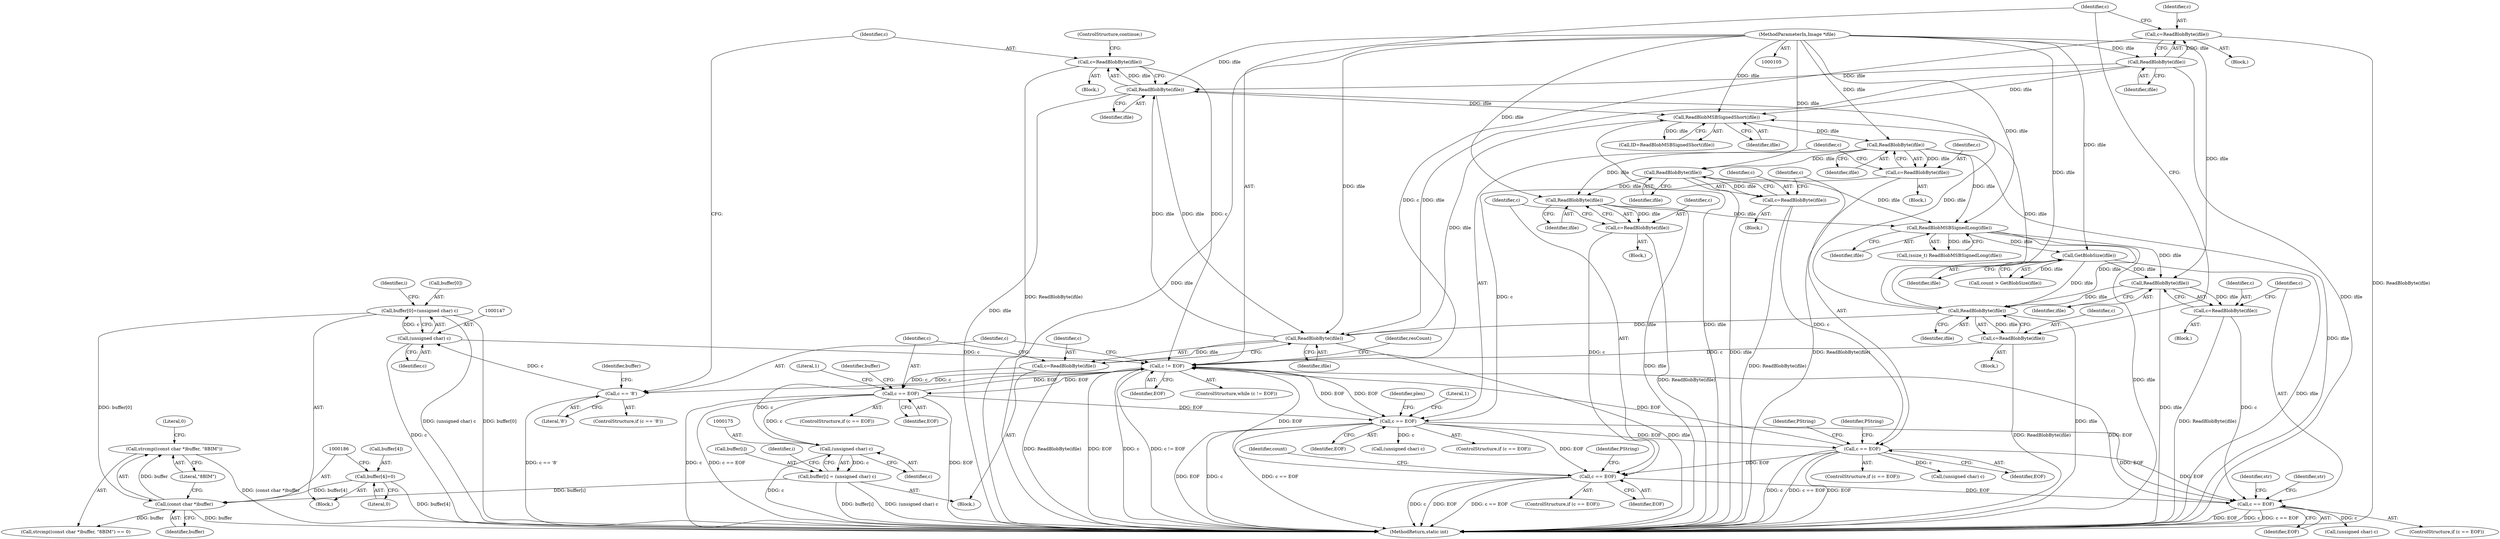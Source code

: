 digraph "0_ImageMagick_cb1214c124e1bd61f7dd551b94a794864861592e@API" {
"1000184" [label="(Call,strcmp((const char *)buffer, \"8BIM\"))"];
"1000185" [label="(Call,(const char *)buffer)"];
"1000177" [label="(Call,buffer[4]=0)"];
"1000142" [label="(Call,buffer[0]=(unsigned char) c)"];
"1000146" [label="(Call,(unsigned char) c)"];
"1000137" [label="(Call,c == '8')"];
"1000132" [label="(Call,c != EOF)"];
"1000127" [label="(Call,c=ReadBlobByte(ifile))"];
"1000129" [label="(Call,ReadBlobByte(ifile))"];
"1000106" [label="(MethodParameterIn,Image *ifile)"];
"1000484" [label="(Call,c=ReadBlobByte(ifile))"];
"1000486" [label="(Call,ReadBlobByte(ifile))"];
"1000330" [label="(Call,GetBlobSize(ifile))"];
"1000321" [label="(Call,ReadBlobMSBSignedLong(ifile))"];
"1000264" [label="(Call,ReadBlobByte(ifile))"];
"1000217" [label="(Call,ReadBlobByte(ifile))"];
"1000204" [label="(Call,ReadBlobMSBSignedShort(ifile))"];
"1000199" [label="(Call,ReadBlobByte(ifile))"];
"1000161" [label="(Call,ReadBlobByte(ifile))"];
"1000301" [label="(Call,ReadBlobByte(ifile))"];
"1000382" [label="(Call,ReadBlobByte(ifile))"];
"1000197" [label="(Call,c=ReadBlobByte(ifile))"];
"1000174" [label="(Call,(unsigned char) c)"];
"1000164" [label="(Call,c == EOF)"];
"1000159" [label="(Call,c=ReadBlobByte(ifile))"];
"1000385" [label="(Call,c == EOF)"];
"1000380" [label="(Call,c=ReadBlobByte(ifile))"];
"1000267" [label="(Call,c == EOF)"];
"1000262" [label="(Call,c=ReadBlobByte(ifile))"];
"1000220" [label="(Call,c == EOF)"];
"1000215" [label="(Call,c=ReadBlobByte(ifile))"];
"1000304" [label="(Call,c == EOF)"];
"1000299" [label="(Call,c=ReadBlobByte(ifile))"];
"1000170" [label="(Call,buffer[i] = (unsigned char) c)"];
"1000227" [label="(Identifier,plen)"];
"1000133" [label="(Identifier,c)"];
"1000204" [label="(Call,ReadBlobMSBSignedShort(ifile))"];
"1000177" [label="(Call,buffer[4]=0)"];
"1000385" [label="(Call,c == EOF)"];
"1000137" [label="(Call,c == '8')"];
"1000134" [label="(Identifier,EOF)"];
"1000264" [label="(Call,ReadBlobByte(ifile))"];
"1000406" [label="(Identifier,str)"];
"1000166" [label="(Identifier,EOF)"];
"1000386" [label="(Identifier,c)"];
"1000484" [label="(Call,c=ReadBlobByte(ifile))"];
"1000187" [label="(Identifier,buffer)"];
"1000129" [label="(Call,ReadBlobByte(ifile))"];
"1000272" [label="(Identifier,PString)"];
"1000183" [label="(Call,strcmp((const char *)buffer, \"8BIM\") == 0)"];
"1000127" [label="(Call,c=ReadBlobByte(ifile))"];
"1000201" [label="(ControlStructure,continue;)"];
"1000302" [label="(Identifier,ifile)"];
"1000213" [label="(Block,)"];
"1000301" [label="(Call,ReadBlobByte(ifile))"];
"1000135" [label="(Block,)"];
"1000139" [label="(Literal,'8')"];
"1000298" [label="(Block,)"];
"1000132" [label="(Call,c != EOF)"];
"1000268" [label="(Identifier,c)"];
"1000225" [label="(Literal,1)"];
"1000188" [label="(Literal,\"8BIM\")"];
"1000172" [label="(Identifier,buffer)"];
"1000486" [label="(Call,ReadBlobByte(ifile))"];
"1000181" [label="(Literal,0)"];
"1000131" [label="(ControlStructure,while (c != EOF))"];
"1000322" [label="(Identifier,ifile)"];
"1000222" [label="(Identifier,EOF)"];
"1000185" [label="(Call,(const char *)buffer)"];
"1000199" [label="(Call,ReadBlobByte(ifile))"];
"1000165" [label="(Identifier,c)"];
"1000330" [label="(Call,GetBlobSize(ifile))"];
"1000299" [label="(Call,c=ReadBlobByte(ifile))"];
"1000265" [label="(Identifier,ifile)"];
"1000381" [label="(Identifier,c)"];
"1000159" [label="(Call,c=ReadBlobByte(ifile))"];
"1000198" [label="(Identifier,c)"];
"1000140" [label="(Block,)"];
"1000261" [label="(Block,)"];
"1000162" [label="(Identifier,ifile)"];
"1000217" [label="(Call,ReadBlobByte(ifile))"];
"1000485" [label="(Identifier,c)"];
"1000138" [label="(Identifier,c)"];
"1000157" [label="(Identifier,i)"];
"1000144" [label="(Identifier,buffer)"];
"1000189" [label="(Literal,0)"];
"1000382" [label="(Call,ReadBlobByte(ifile))"];
"1000384" [label="(ControlStructure,if (c == EOF))"];
"1000387" [label="(Identifier,EOF)"];
"1000306" [label="(Identifier,EOF)"];
"1000284" [label="(Call,(unsigned char) c)"];
"1000282" [label="(Identifier,PString)"];
"1000148" [label="(Identifier,c)"];
"1000228" [label="(Call,(unsigned char) c)"];
"1000300" [label="(Identifier,c)"];
"1000303" [label="(ControlStructure,if (c == EOF))"];
"1000305" [label="(Identifier,c)"];
"1000216" [label="(Identifier,c)"];
"1000151" [label="(Identifier,i)"];
"1000169" [label="(Literal,1)"];
"1000379" [label="(Block,)"];
"1000263" [label="(Identifier,c)"];
"1000143" [label="(Call,buffer[0])"];
"1000161" [label="(Call,ReadBlobByte(ifile))"];
"1000267" [label="(Call,c == EOF)"];
"1000200" [label="(Identifier,ifile)"];
"1000184" [label="(Call,strcmp((const char *)buffer, \"8BIM\"))"];
"1000309" [label="(Identifier,PString)"];
"1000383" [label="(Identifier,ifile)"];
"1000380" [label="(Call,c=ReadBlobByte(ifile))"];
"1000142" [label="(Call,buffer[0]=(unsigned char) c)"];
"1000269" [label="(Identifier,EOF)"];
"1000489" [label="(Identifier,resCount)"];
"1000266" [label="(ControlStructure,if (c == EOF))"];
"1000108" [label="(Block,)"];
"1000197" [label="(Call,c=ReadBlobByte(ifile))"];
"1000318" [label="(Identifier,count)"];
"1000176" [label="(Identifier,c)"];
"1000170" [label="(Call,buffer[i] = (unsigned char) c)"];
"1000146" [label="(Call,(unsigned char) c)"];
"1000490" [label="(MethodReturn,static int)"];
"1000158" [label="(Block,)"];
"1000196" [label="(Block,)"];
"1000163" [label="(ControlStructure,if (c == EOF))"];
"1000304" [label="(Call,c == EOF)"];
"1000262" [label="(Call,c=ReadBlobByte(ifile))"];
"1000128" [label="(Identifier,c)"];
"1000321" [label="(Call,ReadBlobMSBSignedLong(ifile))"];
"1000220" [label="(Call,c == EOF)"];
"1000218" [label="(Identifier,ifile)"];
"1000390" [label="(Identifier,str)"];
"1000164" [label="(Call,c == EOF)"];
"1000174" [label="(Call,(unsigned char) c)"];
"1000219" [label="(ControlStructure,if (c == EOF))"];
"1000408" [label="(Call,(unsigned char) c)"];
"1000171" [label="(Call,buffer[i])"];
"1000178" [label="(Call,buffer[4])"];
"1000130" [label="(Identifier,ifile)"];
"1000205" [label="(Identifier,ifile)"];
"1000328" [label="(Call,count > GetBlobSize(ifile))"];
"1000487" [label="(Identifier,ifile)"];
"1000106" [label="(MethodParameterIn,Image *ifile)"];
"1000221" [label="(Identifier,c)"];
"1000215" [label="(Call,c=ReadBlobByte(ifile))"];
"1000331" [label="(Identifier,ifile)"];
"1000319" [label="(Call,(ssize_t) ReadBlobMSBSignedLong(ifile))"];
"1000160" [label="(Identifier,c)"];
"1000202" [label="(Call,ID=ReadBlobMSBSignedShort(ifile))"];
"1000136" [label="(ControlStructure,if (c == '8'))"];
"1000184" -> "1000183"  [label="AST: "];
"1000184" -> "1000188"  [label="CFG: "];
"1000185" -> "1000184"  [label="AST: "];
"1000188" -> "1000184"  [label="AST: "];
"1000189" -> "1000184"  [label="CFG: "];
"1000184" -> "1000490"  [label="DDG: (const char *)buffer"];
"1000185" -> "1000184"  [label="DDG: buffer"];
"1000185" -> "1000187"  [label="CFG: "];
"1000186" -> "1000185"  [label="AST: "];
"1000187" -> "1000185"  [label="AST: "];
"1000188" -> "1000185"  [label="CFG: "];
"1000185" -> "1000490"  [label="DDG: buffer"];
"1000185" -> "1000183"  [label="DDG: buffer"];
"1000177" -> "1000185"  [label="DDG: buffer[4]"];
"1000142" -> "1000185"  [label="DDG: buffer[0]"];
"1000170" -> "1000185"  [label="DDG: buffer[i]"];
"1000177" -> "1000140"  [label="AST: "];
"1000177" -> "1000181"  [label="CFG: "];
"1000178" -> "1000177"  [label="AST: "];
"1000181" -> "1000177"  [label="AST: "];
"1000186" -> "1000177"  [label="CFG: "];
"1000177" -> "1000490"  [label="DDG: buffer[4]"];
"1000142" -> "1000140"  [label="AST: "];
"1000142" -> "1000146"  [label="CFG: "];
"1000143" -> "1000142"  [label="AST: "];
"1000146" -> "1000142"  [label="AST: "];
"1000151" -> "1000142"  [label="CFG: "];
"1000142" -> "1000490"  [label="DDG: buffer[0]"];
"1000142" -> "1000490"  [label="DDG: (unsigned char) c"];
"1000146" -> "1000142"  [label="DDG: c"];
"1000146" -> "1000148"  [label="CFG: "];
"1000147" -> "1000146"  [label="AST: "];
"1000148" -> "1000146"  [label="AST: "];
"1000146" -> "1000490"  [label="DDG: c"];
"1000146" -> "1000132"  [label="DDG: c"];
"1000137" -> "1000146"  [label="DDG: c"];
"1000137" -> "1000136"  [label="AST: "];
"1000137" -> "1000139"  [label="CFG: "];
"1000138" -> "1000137"  [label="AST: "];
"1000139" -> "1000137"  [label="AST: "];
"1000144" -> "1000137"  [label="CFG: "];
"1000198" -> "1000137"  [label="CFG: "];
"1000137" -> "1000490"  [label="DDG: c == '8'"];
"1000132" -> "1000137"  [label="DDG: c"];
"1000132" -> "1000131"  [label="AST: "];
"1000132" -> "1000134"  [label="CFG: "];
"1000133" -> "1000132"  [label="AST: "];
"1000134" -> "1000132"  [label="AST: "];
"1000138" -> "1000132"  [label="CFG: "];
"1000489" -> "1000132"  [label="CFG: "];
"1000132" -> "1000490"  [label="DDG: c != EOF"];
"1000132" -> "1000490"  [label="DDG: EOF"];
"1000132" -> "1000490"  [label="DDG: c"];
"1000127" -> "1000132"  [label="DDG: c"];
"1000484" -> "1000132"  [label="DDG: c"];
"1000197" -> "1000132"  [label="DDG: c"];
"1000174" -> "1000132"  [label="DDG: c"];
"1000385" -> "1000132"  [label="DDG: EOF"];
"1000267" -> "1000132"  [label="DDG: EOF"];
"1000164" -> "1000132"  [label="DDG: EOF"];
"1000220" -> "1000132"  [label="DDG: EOF"];
"1000304" -> "1000132"  [label="DDG: EOF"];
"1000132" -> "1000164"  [label="DDG: EOF"];
"1000132" -> "1000220"  [label="DDG: EOF"];
"1000127" -> "1000108"  [label="AST: "];
"1000127" -> "1000129"  [label="CFG: "];
"1000128" -> "1000127"  [label="AST: "];
"1000129" -> "1000127"  [label="AST: "];
"1000133" -> "1000127"  [label="CFG: "];
"1000127" -> "1000490"  [label="DDG: ReadBlobByte(ifile)"];
"1000129" -> "1000127"  [label="DDG: ifile"];
"1000129" -> "1000130"  [label="CFG: "];
"1000130" -> "1000129"  [label="AST: "];
"1000129" -> "1000490"  [label="DDG: ifile"];
"1000106" -> "1000129"  [label="DDG: ifile"];
"1000129" -> "1000161"  [label="DDG: ifile"];
"1000129" -> "1000199"  [label="DDG: ifile"];
"1000129" -> "1000204"  [label="DDG: ifile"];
"1000106" -> "1000105"  [label="AST: "];
"1000106" -> "1000490"  [label="DDG: ifile"];
"1000106" -> "1000161"  [label="DDG: ifile"];
"1000106" -> "1000199"  [label="DDG: ifile"];
"1000106" -> "1000204"  [label="DDG: ifile"];
"1000106" -> "1000217"  [label="DDG: ifile"];
"1000106" -> "1000264"  [label="DDG: ifile"];
"1000106" -> "1000301"  [label="DDG: ifile"];
"1000106" -> "1000321"  [label="DDG: ifile"];
"1000106" -> "1000330"  [label="DDG: ifile"];
"1000106" -> "1000382"  [label="DDG: ifile"];
"1000106" -> "1000486"  [label="DDG: ifile"];
"1000484" -> "1000135"  [label="AST: "];
"1000484" -> "1000486"  [label="CFG: "];
"1000485" -> "1000484"  [label="AST: "];
"1000486" -> "1000484"  [label="AST: "];
"1000133" -> "1000484"  [label="CFG: "];
"1000484" -> "1000490"  [label="DDG: ReadBlobByte(ifile)"];
"1000486" -> "1000484"  [label="DDG: ifile"];
"1000486" -> "1000487"  [label="CFG: "];
"1000487" -> "1000486"  [label="AST: "];
"1000486" -> "1000490"  [label="DDG: ifile"];
"1000486" -> "1000161"  [label="DDG: ifile"];
"1000486" -> "1000199"  [label="DDG: ifile"];
"1000486" -> "1000204"  [label="DDG: ifile"];
"1000330" -> "1000486"  [label="DDG: ifile"];
"1000382" -> "1000486"  [label="DDG: ifile"];
"1000321" -> "1000486"  [label="DDG: ifile"];
"1000330" -> "1000328"  [label="AST: "];
"1000330" -> "1000331"  [label="CFG: "];
"1000331" -> "1000330"  [label="AST: "];
"1000328" -> "1000330"  [label="CFG: "];
"1000330" -> "1000490"  [label="DDG: ifile"];
"1000330" -> "1000328"  [label="DDG: ifile"];
"1000321" -> "1000330"  [label="DDG: ifile"];
"1000330" -> "1000382"  [label="DDG: ifile"];
"1000321" -> "1000319"  [label="AST: "];
"1000321" -> "1000322"  [label="CFG: "];
"1000322" -> "1000321"  [label="AST: "];
"1000319" -> "1000321"  [label="CFG: "];
"1000321" -> "1000490"  [label="DDG: ifile"];
"1000321" -> "1000319"  [label="DDG: ifile"];
"1000264" -> "1000321"  [label="DDG: ifile"];
"1000217" -> "1000321"  [label="DDG: ifile"];
"1000301" -> "1000321"  [label="DDG: ifile"];
"1000321" -> "1000382"  [label="DDG: ifile"];
"1000264" -> "1000262"  [label="AST: "];
"1000264" -> "1000265"  [label="CFG: "];
"1000265" -> "1000264"  [label="AST: "];
"1000262" -> "1000264"  [label="CFG: "];
"1000264" -> "1000490"  [label="DDG: ifile"];
"1000264" -> "1000262"  [label="DDG: ifile"];
"1000217" -> "1000264"  [label="DDG: ifile"];
"1000264" -> "1000301"  [label="DDG: ifile"];
"1000217" -> "1000215"  [label="AST: "];
"1000217" -> "1000218"  [label="CFG: "];
"1000218" -> "1000217"  [label="AST: "];
"1000215" -> "1000217"  [label="CFG: "];
"1000217" -> "1000490"  [label="DDG: ifile"];
"1000217" -> "1000215"  [label="DDG: ifile"];
"1000204" -> "1000217"  [label="DDG: ifile"];
"1000217" -> "1000301"  [label="DDG: ifile"];
"1000204" -> "1000202"  [label="AST: "];
"1000204" -> "1000205"  [label="CFG: "];
"1000205" -> "1000204"  [label="AST: "];
"1000202" -> "1000204"  [label="CFG: "];
"1000204" -> "1000490"  [label="DDG: ifile"];
"1000204" -> "1000202"  [label="DDG: ifile"];
"1000199" -> "1000204"  [label="DDG: ifile"];
"1000161" -> "1000204"  [label="DDG: ifile"];
"1000199" -> "1000197"  [label="AST: "];
"1000199" -> "1000200"  [label="CFG: "];
"1000200" -> "1000199"  [label="AST: "];
"1000197" -> "1000199"  [label="CFG: "];
"1000199" -> "1000490"  [label="DDG: ifile"];
"1000199" -> "1000161"  [label="DDG: ifile"];
"1000199" -> "1000197"  [label="DDG: ifile"];
"1000161" -> "1000199"  [label="DDG: ifile"];
"1000161" -> "1000159"  [label="AST: "];
"1000161" -> "1000162"  [label="CFG: "];
"1000162" -> "1000161"  [label="AST: "];
"1000159" -> "1000161"  [label="CFG: "];
"1000161" -> "1000490"  [label="DDG: ifile"];
"1000161" -> "1000159"  [label="DDG: ifile"];
"1000301" -> "1000299"  [label="AST: "];
"1000301" -> "1000302"  [label="CFG: "];
"1000302" -> "1000301"  [label="AST: "];
"1000299" -> "1000301"  [label="CFG: "];
"1000301" -> "1000490"  [label="DDG: ifile"];
"1000301" -> "1000299"  [label="DDG: ifile"];
"1000382" -> "1000380"  [label="AST: "];
"1000382" -> "1000383"  [label="CFG: "];
"1000383" -> "1000382"  [label="AST: "];
"1000380" -> "1000382"  [label="CFG: "];
"1000382" -> "1000490"  [label="DDG: ifile"];
"1000382" -> "1000380"  [label="DDG: ifile"];
"1000197" -> "1000196"  [label="AST: "];
"1000198" -> "1000197"  [label="AST: "];
"1000201" -> "1000197"  [label="CFG: "];
"1000197" -> "1000490"  [label="DDG: ReadBlobByte(ifile)"];
"1000174" -> "1000170"  [label="AST: "];
"1000174" -> "1000176"  [label="CFG: "];
"1000175" -> "1000174"  [label="AST: "];
"1000176" -> "1000174"  [label="AST: "];
"1000170" -> "1000174"  [label="CFG: "];
"1000174" -> "1000490"  [label="DDG: c"];
"1000174" -> "1000170"  [label="DDG: c"];
"1000164" -> "1000174"  [label="DDG: c"];
"1000164" -> "1000163"  [label="AST: "];
"1000164" -> "1000166"  [label="CFG: "];
"1000165" -> "1000164"  [label="AST: "];
"1000166" -> "1000164"  [label="AST: "];
"1000169" -> "1000164"  [label="CFG: "];
"1000172" -> "1000164"  [label="CFG: "];
"1000164" -> "1000490"  [label="DDG: c == EOF"];
"1000164" -> "1000490"  [label="DDG: EOF"];
"1000164" -> "1000490"  [label="DDG: c"];
"1000159" -> "1000164"  [label="DDG: c"];
"1000164" -> "1000220"  [label="DDG: EOF"];
"1000159" -> "1000158"  [label="AST: "];
"1000160" -> "1000159"  [label="AST: "];
"1000165" -> "1000159"  [label="CFG: "];
"1000159" -> "1000490"  [label="DDG: ReadBlobByte(ifile)"];
"1000385" -> "1000384"  [label="AST: "];
"1000385" -> "1000387"  [label="CFG: "];
"1000386" -> "1000385"  [label="AST: "];
"1000387" -> "1000385"  [label="AST: "];
"1000390" -> "1000385"  [label="CFG: "];
"1000406" -> "1000385"  [label="CFG: "];
"1000385" -> "1000490"  [label="DDG: EOF"];
"1000385" -> "1000490"  [label="DDG: c"];
"1000385" -> "1000490"  [label="DDG: c == EOF"];
"1000380" -> "1000385"  [label="DDG: c"];
"1000267" -> "1000385"  [label="DDG: EOF"];
"1000220" -> "1000385"  [label="DDG: EOF"];
"1000304" -> "1000385"  [label="DDG: EOF"];
"1000385" -> "1000408"  [label="DDG: c"];
"1000380" -> "1000379"  [label="AST: "];
"1000381" -> "1000380"  [label="AST: "];
"1000386" -> "1000380"  [label="CFG: "];
"1000380" -> "1000490"  [label="DDG: ReadBlobByte(ifile)"];
"1000267" -> "1000266"  [label="AST: "];
"1000267" -> "1000269"  [label="CFG: "];
"1000268" -> "1000267"  [label="AST: "];
"1000269" -> "1000267"  [label="AST: "];
"1000272" -> "1000267"  [label="CFG: "];
"1000282" -> "1000267"  [label="CFG: "];
"1000267" -> "1000490"  [label="DDG: EOF"];
"1000267" -> "1000490"  [label="DDG: c"];
"1000267" -> "1000490"  [label="DDG: c == EOF"];
"1000262" -> "1000267"  [label="DDG: c"];
"1000220" -> "1000267"  [label="DDG: EOF"];
"1000267" -> "1000284"  [label="DDG: c"];
"1000267" -> "1000304"  [label="DDG: EOF"];
"1000262" -> "1000261"  [label="AST: "];
"1000263" -> "1000262"  [label="AST: "];
"1000268" -> "1000262"  [label="CFG: "];
"1000262" -> "1000490"  [label="DDG: ReadBlobByte(ifile)"];
"1000220" -> "1000219"  [label="AST: "];
"1000220" -> "1000222"  [label="CFG: "];
"1000221" -> "1000220"  [label="AST: "];
"1000222" -> "1000220"  [label="AST: "];
"1000225" -> "1000220"  [label="CFG: "];
"1000227" -> "1000220"  [label="CFG: "];
"1000220" -> "1000490"  [label="DDG: c"];
"1000220" -> "1000490"  [label="DDG: EOF"];
"1000220" -> "1000490"  [label="DDG: c == EOF"];
"1000215" -> "1000220"  [label="DDG: c"];
"1000220" -> "1000228"  [label="DDG: c"];
"1000220" -> "1000304"  [label="DDG: EOF"];
"1000215" -> "1000213"  [label="AST: "];
"1000216" -> "1000215"  [label="AST: "];
"1000221" -> "1000215"  [label="CFG: "];
"1000215" -> "1000490"  [label="DDG: ReadBlobByte(ifile)"];
"1000304" -> "1000303"  [label="AST: "];
"1000304" -> "1000306"  [label="CFG: "];
"1000305" -> "1000304"  [label="AST: "];
"1000306" -> "1000304"  [label="AST: "];
"1000309" -> "1000304"  [label="CFG: "];
"1000318" -> "1000304"  [label="CFG: "];
"1000304" -> "1000490"  [label="DDG: c == EOF"];
"1000304" -> "1000490"  [label="DDG: c"];
"1000304" -> "1000490"  [label="DDG: EOF"];
"1000299" -> "1000304"  [label="DDG: c"];
"1000299" -> "1000298"  [label="AST: "];
"1000300" -> "1000299"  [label="AST: "];
"1000305" -> "1000299"  [label="CFG: "];
"1000299" -> "1000490"  [label="DDG: ReadBlobByte(ifile)"];
"1000170" -> "1000158"  [label="AST: "];
"1000171" -> "1000170"  [label="AST: "];
"1000157" -> "1000170"  [label="CFG: "];
"1000170" -> "1000490"  [label="DDG: buffer[i]"];
"1000170" -> "1000490"  [label="DDG: (unsigned char) c"];
}
